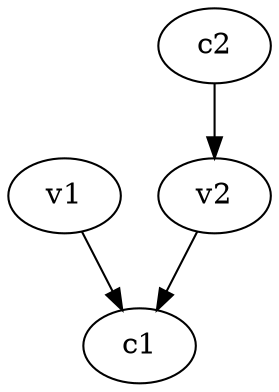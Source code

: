 strict digraph  {
c1;
c2;
v1;
v2;
c2 -> v2  [weight=1];
v1 -> c1  [weight=1];
v2 -> c1  [weight=1];
}
